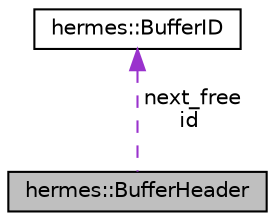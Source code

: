 digraph "hermes::BufferHeader"
{
 // LATEX_PDF_SIZE
  edge [fontname="Helvetica",fontsize="10",labelfontname="Helvetica",labelfontsize="10"];
  node [fontname="Helvetica",fontsize="10",shape=record];
  Node1 [label="hermes::BufferHeader",height=0.2,width=0.4,color="black", fillcolor="grey75", style="filled", fontcolor="black",tooltip=" "];
  Node2 -> Node1 [dir="back",color="darkorchid3",fontsize="10",style="dashed",label=" next_free\nid" ,fontname="Helvetica"];
  Node2 [label="hermes::BufferID",height=0.2,width=0.4,color="black", fillcolor="white", style="filled",URL="$unionhermes_1_1_buffer_i_d.html",tooltip=" "];
}
